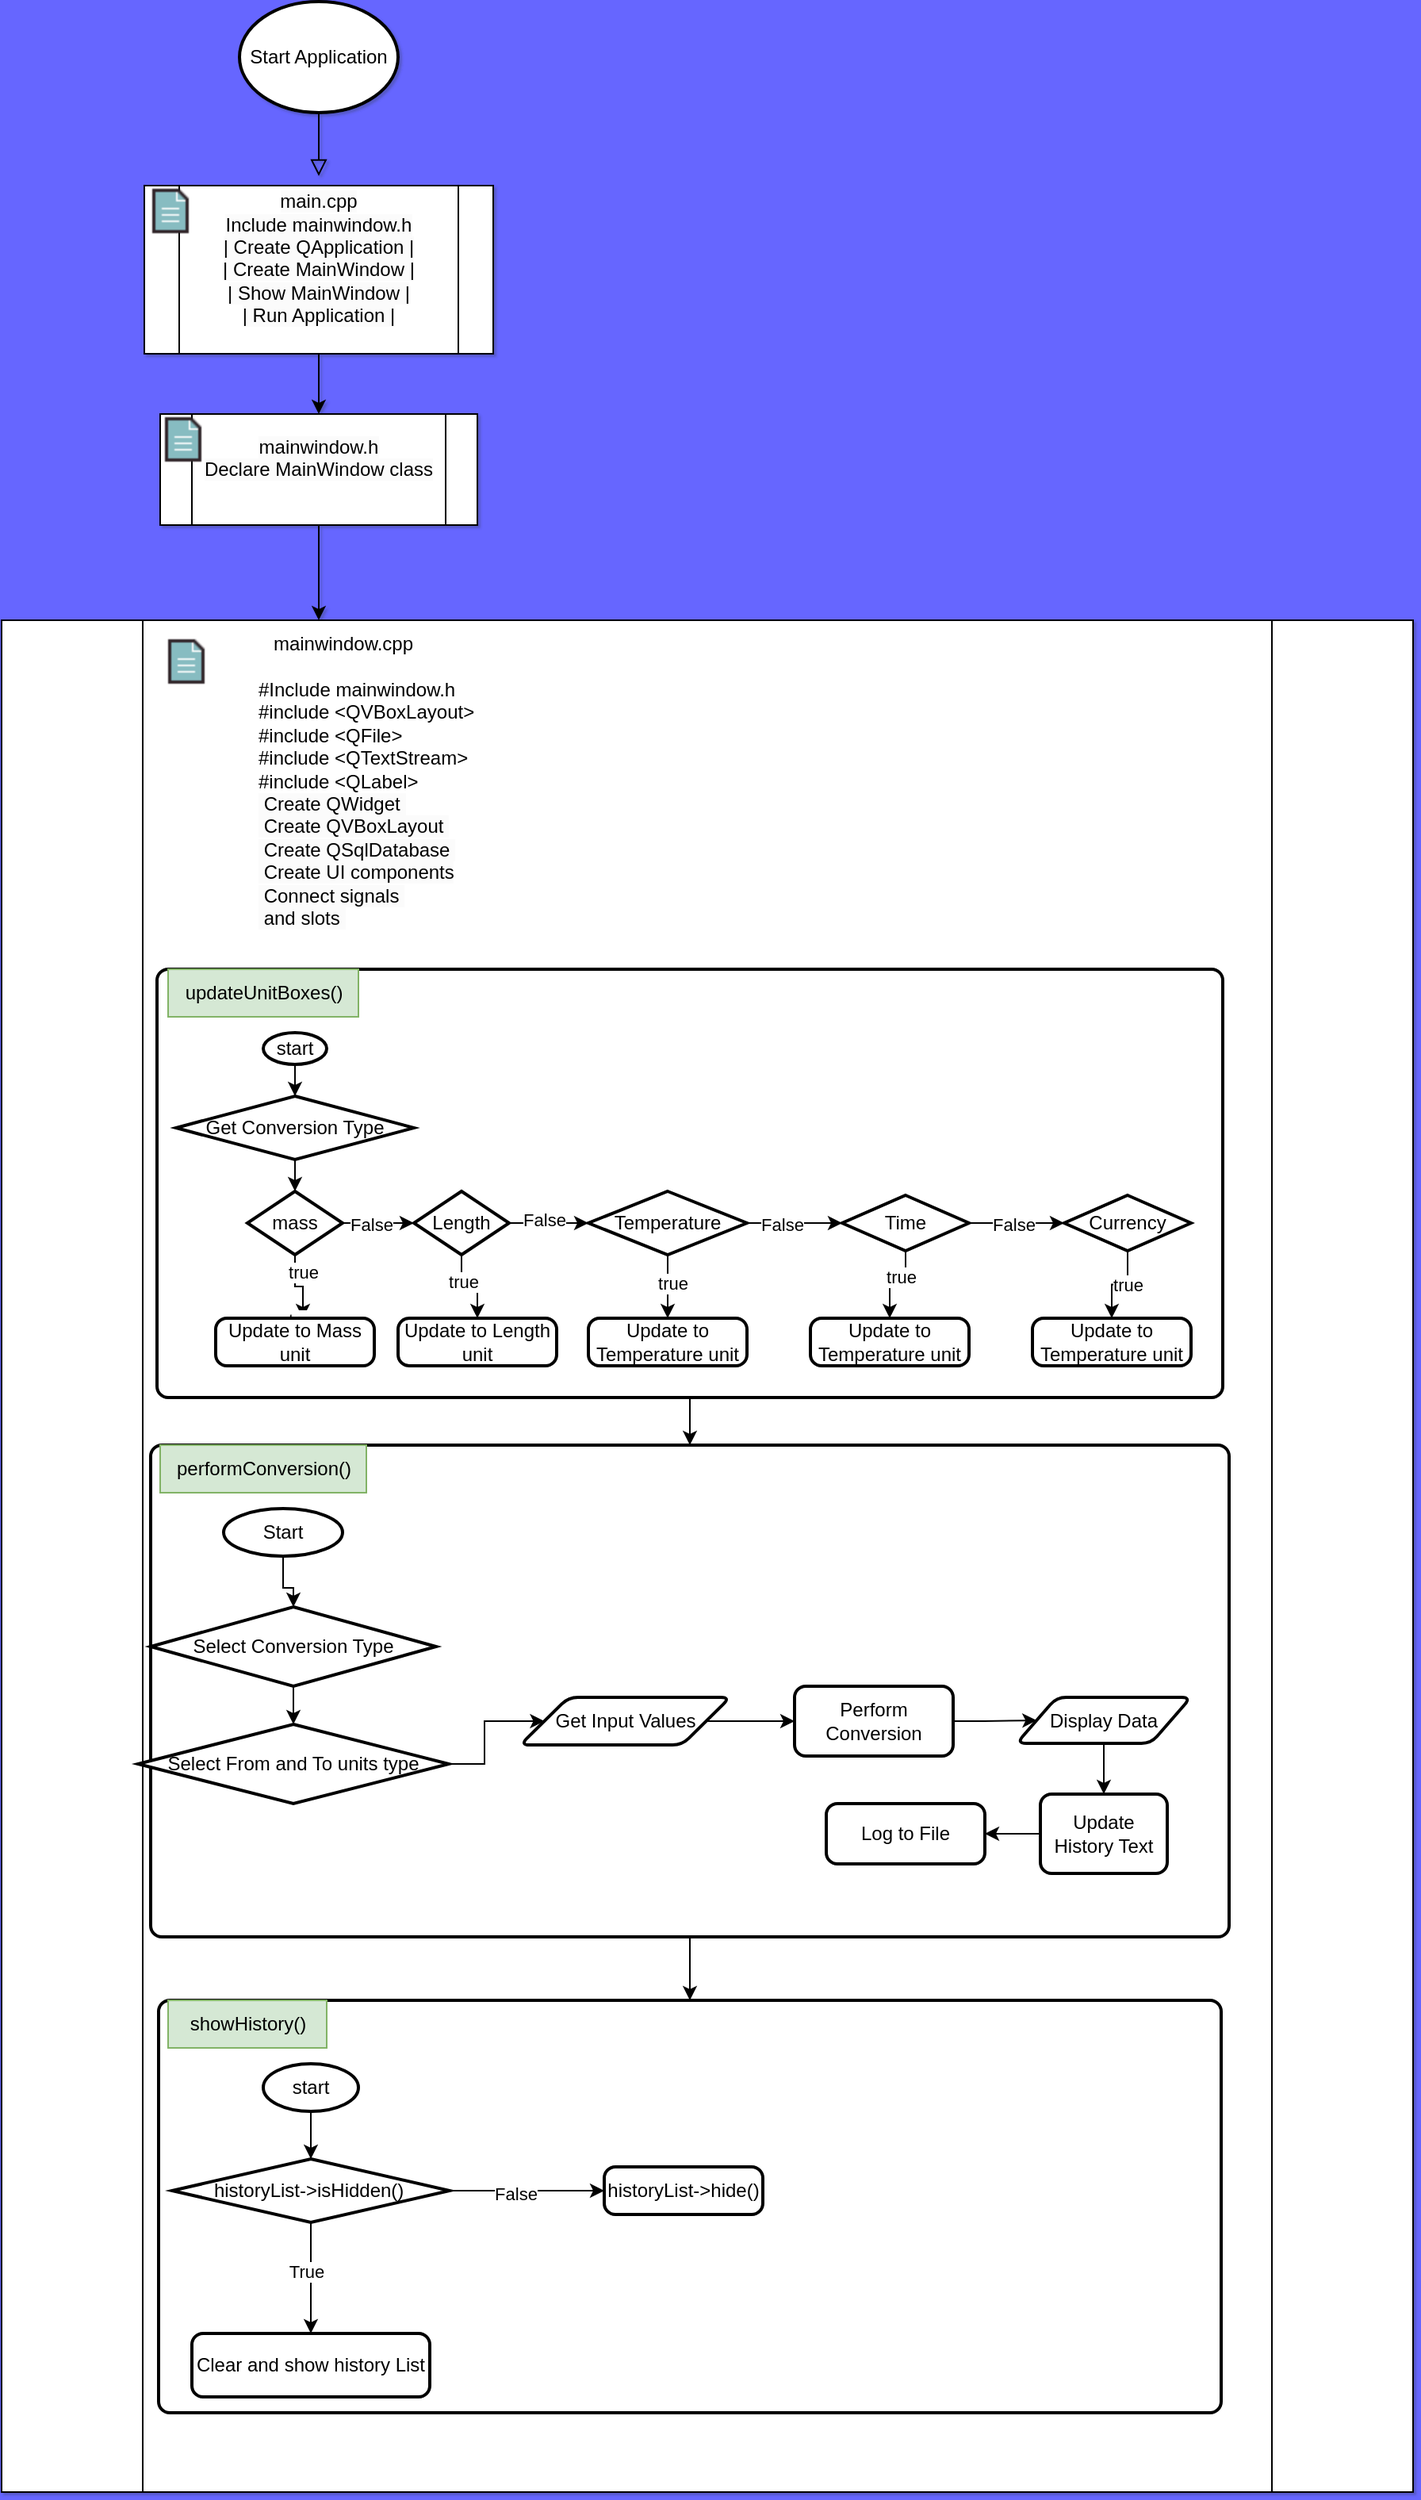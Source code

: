 <mxfile version="22.1.3" type="github">
  <diagram id="C5RBs43oDa-KdzZeNtuy" name="Page-1">
    <mxGraphModel dx="978" dy="545" grid="1" gridSize="10" guides="1" tooltips="1" connect="1" arrows="1" fold="1" page="1" pageScale="1" pageWidth="827" pageHeight="1169" background="#6666FF" math="0" shadow="1">
      <root>
        <mxCell id="WIyWlLk6GJQsqaUBKTNV-0" />
        <mxCell id="WIyWlLk6GJQsqaUBKTNV-1" parent="WIyWlLk6GJQsqaUBKTNV-0" />
        <mxCell id="WIyWlLk6GJQsqaUBKTNV-2" value="" style="rounded=0;html=1;jettySize=auto;orthogonalLoop=1;fontSize=11;endArrow=block;endFill=0;endSize=8;strokeWidth=1;shadow=0;labelBackgroundColor=none;edgeStyle=orthogonalEdgeStyle;" parent="WIyWlLk6GJQsqaUBKTNV-1" edge="1">
          <mxGeometry relative="1" as="geometry">
            <mxPoint x="220" y="120" as="sourcePoint" />
            <mxPoint x="220" y="170" as="targetPoint" />
          </mxGeometry>
        </mxCell>
        <mxCell id="dmKS9OR7HiVcDCAen5_6-2" value=" Start Application " style="strokeWidth=2;html=1;shape=mxgraph.flowchart.start_1;whiteSpace=wrap;" vertex="1" parent="WIyWlLk6GJQsqaUBKTNV-1">
          <mxGeometry x="170" y="60" width="100" height="70" as="geometry" />
        </mxCell>
        <mxCell id="dmKS9OR7HiVcDCAen5_6-10" style="edgeStyle=orthogonalEdgeStyle;rounded=0;orthogonalLoop=1;jettySize=auto;html=1;exitX=0.5;exitY=1;exitDx=0;exitDy=0;" edge="1" parent="WIyWlLk6GJQsqaUBKTNV-1">
          <mxGeometry relative="1" as="geometry">
            <mxPoint x="238" y="270" as="sourcePoint" />
            <mxPoint x="238" y="270" as="targetPoint" />
          </mxGeometry>
        </mxCell>
        <mxCell id="dmKS9OR7HiVcDCAen5_6-36" value="" style="edgeStyle=orthogonalEdgeStyle;rounded=0;orthogonalLoop=1;jettySize=auto;html=1;" edge="1" parent="WIyWlLk6GJQsqaUBKTNV-1" source="dmKS9OR7HiVcDCAen5_6-29" target="dmKS9OR7HiVcDCAen5_6-35">
          <mxGeometry relative="1" as="geometry" />
        </mxCell>
        <mxCell id="dmKS9OR7HiVcDCAen5_6-29" value="&#xa;&lt;span style=&quot;color: rgb(0, 0, 0); font-family: Helvetica; font-size: 12px; font-style: normal; font-variant-ligatures: normal; font-variant-caps: normal; font-weight: 400; letter-spacing: normal; orphans: 2; text-align: center; text-indent: 0px; text-transform: none; widows: 2; word-spacing: 0px; -webkit-text-stroke-width: 0px; background-color: rgb(251, 251, 251); text-decoration-thickness: initial; text-decoration-style: initial; text-decoration-color: initial; float: none; display: inline !important;&quot;&gt;main.cpp&lt;/span&gt;&lt;br style=&quot;border-color: var(--border-color); color: rgb(0, 0, 0); font-family: Helvetica; font-size: 12px; font-style: normal; font-variant-ligatures: normal; font-variant-caps: normal; font-weight: 400; letter-spacing: normal; orphans: 2; text-align: center; text-indent: 0px; text-transform: none; widows: 2; word-spacing: 0px; -webkit-text-stroke-width: 0px; background-color: rgb(251, 251, 251); text-decoration-thickness: initial; text-decoration-style: initial; text-decoration-color: initial;&quot;&gt;&lt;span style=&quot;color: rgb(0, 0, 0); font-family: Helvetica; font-size: 12px; font-style: normal; font-variant-ligatures: normal; font-variant-caps: normal; font-weight: 400; letter-spacing: normal; orphans: 2; text-align: center; text-indent: 0px; text-transform: none; widows: 2; word-spacing: 0px; -webkit-text-stroke-width: 0px; background-color: rgb(251, 251, 251); text-decoration-thickness: initial; text-decoration-style: initial; text-decoration-color: initial; float: none; display: inline !important;&quot;&gt;Include mainwindow.h&lt;/span&gt;&lt;br style=&quot;border-color: var(--border-color); color: rgb(0, 0, 0); font-family: Helvetica; font-size: 12px; font-style: normal; font-variant-ligatures: normal; font-variant-caps: normal; font-weight: 400; letter-spacing: normal; orphans: 2; text-align: center; text-indent: 0px; text-transform: none; widows: 2; word-spacing: 0px; -webkit-text-stroke-width: 0px; background-color: rgb(251, 251, 251); text-decoration-thickness: initial; text-decoration-style: initial; text-decoration-color: initial;&quot;&gt;&lt;span style=&quot;color: rgb(0, 0, 0); font-family: Helvetica; font-size: 12px; font-style: normal; font-variant-ligatures: normal; font-variant-caps: normal; font-weight: 400; letter-spacing: normal; orphans: 2; text-align: center; text-indent: 0px; text-transform: none; widows: 2; word-spacing: 0px; -webkit-text-stroke-width: 0px; background-color: rgb(251, 251, 251); text-decoration-thickness: initial; text-decoration-style: initial; text-decoration-color: initial; float: none; display: inline !important;&quot;&gt;| Create QApplication |&lt;/span&gt;&lt;br style=&quot;border-color: var(--border-color); color: rgb(0, 0, 0); font-family: Helvetica; font-size: 12px; font-style: normal; font-variant-ligatures: normal; font-variant-caps: normal; font-weight: 400; letter-spacing: normal; orphans: 2; text-align: center; text-indent: 0px; text-transform: none; widows: 2; word-spacing: 0px; -webkit-text-stroke-width: 0px; background-color: rgb(251, 251, 251); text-decoration-thickness: initial; text-decoration-style: initial; text-decoration-color: initial;&quot;&gt;&lt;span style=&quot;color: rgb(0, 0, 0); font-family: Helvetica; font-size: 12px; font-style: normal; font-variant-ligatures: normal; font-variant-caps: normal; font-weight: 400; letter-spacing: normal; orphans: 2; text-align: center; text-indent: 0px; text-transform: none; widows: 2; word-spacing: 0px; -webkit-text-stroke-width: 0px; background-color: rgb(251, 251, 251); text-decoration-thickness: initial; text-decoration-style: initial; text-decoration-color: initial; float: none; display: inline !important;&quot;&gt;| Create MainWindow |&lt;/span&gt;&lt;br style=&quot;border-color: var(--border-color); color: rgb(0, 0, 0); font-family: Helvetica; font-size: 12px; font-style: normal; font-variant-ligatures: normal; font-variant-caps: normal; font-weight: 400; letter-spacing: normal; orphans: 2; text-align: center; text-indent: 0px; text-transform: none; widows: 2; word-spacing: 0px; -webkit-text-stroke-width: 0px; background-color: rgb(251, 251, 251); text-decoration-thickness: initial; text-decoration-style: initial; text-decoration-color: initial;&quot;&gt;&lt;span style=&quot;color: rgb(0, 0, 0); font-family: Helvetica; font-size: 12px; font-style: normal; font-variant-ligatures: normal; font-variant-caps: normal; font-weight: 400; letter-spacing: normal; orphans: 2; text-align: center; text-indent: 0px; text-transform: none; widows: 2; word-spacing: 0px; -webkit-text-stroke-width: 0px; background-color: rgb(251, 251, 251); text-decoration-thickness: initial; text-decoration-style: initial; text-decoration-color: initial; float: none; display: inline !important;&quot;&gt;| Show MainWindow |&lt;/span&gt;&lt;br style=&quot;border-color: var(--border-color); color: rgb(0, 0, 0); font-family: Helvetica; font-size: 12px; font-style: normal; font-variant-ligatures: normal; font-variant-caps: normal; font-weight: 400; letter-spacing: normal; orphans: 2; text-align: center; text-indent: 0px; text-transform: none; widows: 2; word-spacing: 0px; -webkit-text-stroke-width: 0px; background-color: rgb(251, 251, 251); text-decoration-thickness: initial; text-decoration-style: initial; text-decoration-color: initial;&quot;&gt;&lt;span style=&quot;color: rgb(0, 0, 0); font-family: Helvetica; font-size: 12px; font-style: normal; font-variant-ligatures: normal; font-variant-caps: normal; font-weight: 400; letter-spacing: normal; orphans: 2; text-align: center; text-indent: 0px; text-transform: none; widows: 2; word-spacing: 0px; -webkit-text-stroke-width: 0px; background-color: rgb(251, 251, 251); text-decoration-thickness: initial; text-decoration-style: initial; text-decoration-color: initial; float: none; display: inline !important;&quot;&gt;| Run Application |&lt;/span&gt;&#xa;&#xa;" style="shape=process;whiteSpace=wrap;html=1;backgroundOutline=1;" vertex="1" parent="WIyWlLk6GJQsqaUBKTNV-1">
          <mxGeometry x="110" y="176" width="220" height="106" as="geometry" />
        </mxCell>
        <mxCell id="dmKS9OR7HiVcDCAen5_6-32" value="" style="shape=image;verticalLabelPosition=bottom;labelBackgroundColor=default;verticalAlign=top;aspect=fixed;imageAspect=0;image=data:image/png,iVBORw0KGgoAAAANSUhEUgAAACAAAAAgCAYAAABzenr0AAAACXBIWXMAAAsTAAALEwEAmpwYAAAAjklEQVR4nGNgGAVYgIGq5n9KsL6q5h99Fc0YhoFygAGljjCAGtK+5yDJGATiSqsoc4QBhQ4A0RQ5woAKDkB3hKGyZizdHdBOriMMqOgAEI4tKoM7gi4OwAZgZtLcAe048KgDDIZFFJACRtNA+7DMBaSA4RkC7SPeAaSA0ShoH02Ee4ZDNjSgAR4aDhhRAAB4ZnMrY984hAAAAABJRU5ErkJggg==;" vertex="1" parent="WIyWlLk6GJQsqaUBKTNV-1">
          <mxGeometry x="110" y="176" width="32" height="32" as="geometry" />
        </mxCell>
        <mxCell id="dmKS9OR7HiVcDCAen5_6-44" value="" style="edgeStyle=orthogonalEdgeStyle;rounded=0;orthogonalLoop=1;jettySize=auto;html=1;" edge="1" parent="WIyWlLk6GJQsqaUBKTNV-1" source="dmKS9OR7HiVcDCAen5_6-35" target="dmKS9OR7HiVcDCAen5_6-41">
          <mxGeometry relative="1" as="geometry">
            <Array as="points">
              <mxPoint x="220" y="430" />
              <mxPoint x="220" y="430" />
            </Array>
          </mxGeometry>
        </mxCell>
        <mxCell id="dmKS9OR7HiVcDCAen5_6-35" value="&#xa;&lt;span style=&quot;color: rgb(0, 0, 0); font-family: Helvetica; font-size: 12px; font-style: normal; font-variant-ligatures: normal; font-variant-caps: normal; font-weight: 400; letter-spacing: normal; orphans: 2; text-align: center; text-indent: 0px; text-transform: none; widows: 2; word-spacing: 0px; -webkit-text-stroke-width: 0px; background-color: rgb(251, 251, 251); text-decoration-thickness: initial; text-decoration-style: initial; text-decoration-color: initial; float: none; display: inline !important;&quot;&gt;mainwindow.h&lt;/span&gt;&lt;br style=&quot;border-color: var(--border-color); color: rgb(0, 0, 0); font-family: Helvetica; font-size: 12px; font-style: normal; font-variant-ligatures: normal; font-variant-caps: normal; font-weight: 400; letter-spacing: normal; orphans: 2; text-align: center; text-indent: 0px; text-transform: none; widows: 2; word-spacing: 0px; -webkit-text-stroke-width: 0px; background-color: rgb(251, 251, 251); text-decoration-thickness: initial; text-decoration-style: initial; text-decoration-color: initial;&quot;&gt;&lt;span style=&quot;color: rgb(0, 0, 0); font-family: Helvetica; font-size: 12px; font-style: normal; font-variant-ligatures: normal; font-variant-caps: normal; font-weight: 400; letter-spacing: normal; orphans: 2; text-align: center; text-indent: 0px; text-transform: none; widows: 2; word-spacing: 0px; -webkit-text-stroke-width: 0px; background-color: rgb(251, 251, 251); text-decoration-thickness: initial; text-decoration-style: initial; text-decoration-color: initial; float: none; display: inline !important;&quot;&gt;Declare MainWindow class&lt;/span&gt;&#xa;&#xa;" style="shape=process;whiteSpace=wrap;html=1;backgroundOutline=1;" vertex="1" parent="WIyWlLk6GJQsqaUBKTNV-1">
          <mxGeometry x="120" y="320" width="200" height="70" as="geometry" />
        </mxCell>
        <mxCell id="dmKS9OR7HiVcDCAen5_6-37" value="" style="shape=image;verticalLabelPosition=bottom;labelBackgroundColor=default;verticalAlign=top;aspect=fixed;imageAspect=0;image=data:image/png,iVBORw0KGgoAAAANSUhEUgAAACAAAAAgCAYAAABzenr0AAAACXBIWXMAAAsTAAALEwEAmpwYAAAAjklEQVR4nGNgGAVYgIGq5n9KsL6q5h99Fc0YhoFygAGljjCAGtK+5yDJGATiSqsoc4QBhQ4A0RQ5woAKDkB3hKGyZizdHdBOriMMqOgAEI4tKoM7gi4OwAZgZtLcAe048KgDDIZFFJACRtNA+7DMBaSA4RkC7SPeAaSA0ShoH02Ee4ZDNjSgAR4aDhhRAAB4ZnMrY984hAAAAABJRU5ErkJggg==;" vertex="1" parent="WIyWlLk6GJQsqaUBKTNV-1">
          <mxGeometry x="118" y="320" width="32" height="32" as="geometry" />
        </mxCell>
        <mxCell id="dmKS9OR7HiVcDCAen5_6-38" value="" style="shape=process;whiteSpace=wrap;html=1;backgroundOutline=1;" vertex="1" parent="WIyWlLk6GJQsqaUBKTNV-1">
          <mxGeometry x="20" y="450" width="890" height="1180" as="geometry" />
        </mxCell>
        <mxCell id="dmKS9OR7HiVcDCAen5_6-40" value="#Include mainwindow.h&lt;br&gt;&lt;div style=&quot;&quot;&gt;#include &amp;lt;QVBoxLayout&amp;gt;&lt;/div&gt;&lt;div style=&quot;&quot;&gt;#include &amp;lt;QFile&amp;gt;&lt;/div&gt;&lt;div style=&quot;&quot;&gt;#include &amp;lt;QTextStream&amp;gt;&lt;/div&gt;#include &amp;lt;QLabel&amp;gt;&lt;br style=&quot;border-color: var(--border-color); color: rgb(0, 0, 0); font-family: Helvetica; font-size: 12px; font-style: normal; font-variant-ligatures: normal; font-variant-caps: normal; font-weight: 400; letter-spacing: normal; orphans: 2; text-align: center; text-indent: 0px; text-transform: none; widows: 2; word-spacing: 0px; -webkit-text-stroke-width: 0px; background-color: rgb(251, 251, 251); text-decoration-thickness: initial; text-decoration-style: initial; text-decoration-color: initial;&quot;&gt;&lt;span style=&quot;color: rgb(0, 0, 0); font-family: Helvetica; font-size: 12px; font-style: normal; font-variant-ligatures: normal; font-variant-caps: normal; font-weight: 400; letter-spacing: normal; orphans: 2; text-align: center; text-indent: 0px; text-transform: none; widows: 2; word-spacing: 0px; -webkit-text-stroke-width: 0px; background-color: rgb(251, 251, 251); text-decoration-thickness: initial; text-decoration-style: initial; text-decoration-color: initial; float: none; display: inline !important;&quot;&gt;&amp;nbsp;Create QWidget&amp;nbsp;&lt;/span&gt;&lt;br style=&quot;border-color: var(--border-color); color: rgb(0, 0, 0); font-family: Helvetica; font-size: 12px; font-style: normal; font-variant-ligatures: normal; font-variant-caps: normal; font-weight: 400; letter-spacing: normal; orphans: 2; text-align: center; text-indent: 0px; text-transform: none; widows: 2; word-spacing: 0px; -webkit-text-stroke-width: 0px; background-color: rgb(251, 251, 251); text-decoration-thickness: initial; text-decoration-style: initial; text-decoration-color: initial;&quot;&gt;&lt;span style=&quot;color: rgb(0, 0, 0); font-family: Helvetica; font-size: 12px; font-style: normal; font-variant-ligatures: normal; font-variant-caps: normal; font-weight: 400; letter-spacing: normal; orphans: 2; text-align: center; text-indent: 0px; text-transform: none; widows: 2; word-spacing: 0px; -webkit-text-stroke-width: 0px; background-color: rgb(251, 251, 251); text-decoration-thickness: initial; text-decoration-style: initial; text-decoration-color: initial; float: none; display: inline !important;&quot;&gt;&amp;nbsp;Create QVBoxLayout&amp;nbsp;&lt;/span&gt;&lt;br style=&quot;border-color: var(--border-color); color: rgb(0, 0, 0); font-family: Helvetica; font-size: 12px; font-style: normal; font-variant-ligatures: normal; font-variant-caps: normal; font-weight: 400; letter-spacing: normal; orphans: 2; text-align: center; text-indent: 0px; text-transform: none; widows: 2; word-spacing: 0px; -webkit-text-stroke-width: 0px; background-color: rgb(251, 251, 251); text-decoration-thickness: initial; text-decoration-style: initial; text-decoration-color: initial;&quot;&gt;&lt;span style=&quot;color: rgb(0, 0, 0); font-family: Helvetica; font-size: 12px; font-style: normal; font-variant-ligatures: normal; font-variant-caps: normal; font-weight: 400; letter-spacing: normal; orphans: 2; text-align: center; text-indent: 0px; text-transform: none; widows: 2; word-spacing: 0px; -webkit-text-stroke-width: 0px; background-color: rgb(251, 251, 251); text-decoration-thickness: initial; text-decoration-style: initial; text-decoration-color: initial; float: none; display: inline !important;&quot;&gt;&amp;nbsp;Create QSqlDatabase&amp;nbsp;&lt;/span&gt;&lt;br style=&quot;border-color: var(--border-color); color: rgb(0, 0, 0); font-family: Helvetica; font-size: 12px; font-style: normal; font-variant-ligatures: normal; font-variant-caps: normal; font-weight: 400; letter-spacing: normal; orphans: 2; text-align: center; text-indent: 0px; text-transform: none; widows: 2; word-spacing: 0px; -webkit-text-stroke-width: 0px; background-color: rgb(251, 251, 251); text-decoration-thickness: initial; text-decoration-style: initial; text-decoration-color: initial;&quot;&gt;&lt;span style=&quot;color: rgb(0, 0, 0); font-family: Helvetica; font-size: 12px; font-style: normal; font-variant-ligatures: normal; font-variant-caps: normal; font-weight: 400; letter-spacing: normal; orphans: 2; text-align: center; text-indent: 0px; text-transform: none; widows: 2; word-spacing: 0px; -webkit-text-stroke-width: 0px; background-color: rgb(251, 251, 251); text-decoration-thickness: initial; text-decoration-style: initial; text-decoration-color: initial; float: none; display: inline !important;&quot;&gt;&amp;nbsp;Create UI components&lt;/span&gt;&lt;br style=&quot;border-color: var(--border-color); color: rgb(0, 0, 0); font-family: Helvetica; font-size: 12px; font-style: normal; font-variant-ligatures: normal; font-variant-caps: normal; font-weight: 400; letter-spacing: normal; orphans: 2; text-align: center; text-indent: 0px; text-transform: none; widows: 2; word-spacing: 0px; -webkit-text-stroke-width: 0px; background-color: rgb(251, 251, 251); text-decoration-thickness: initial; text-decoration-style: initial; text-decoration-color: initial;&quot;&gt;&lt;span style=&quot;color: rgb(0, 0, 0); font-family: Helvetica; font-size: 12px; font-style: normal; font-variant-ligatures: normal; font-variant-caps: normal; font-weight: 400; letter-spacing: normal; orphans: 2; text-align: center; text-indent: 0px; text-transform: none; widows: 2; word-spacing: 0px; -webkit-text-stroke-width: 0px; background-color: rgb(251, 251, 251); text-decoration-thickness: initial; text-decoration-style: initial; text-decoration-color: initial; float: none; display: inline !important;&quot;&gt;&amp;nbsp;Connect signals&amp;nbsp;&lt;/span&gt;&lt;br style=&quot;border-color: var(--border-color); color: rgb(0, 0, 0); font-family: Helvetica; font-size: 12px; font-style: normal; font-variant-ligatures: normal; font-variant-caps: normal; font-weight: 400; letter-spacing: normal; orphans: 2; text-align: center; text-indent: 0px; text-transform: none; widows: 2; word-spacing: 0px; -webkit-text-stroke-width: 0px; background-color: rgb(251, 251, 251); text-decoration-thickness: initial; text-decoration-style: initial; text-decoration-color: initial;&quot;&gt;&lt;span style=&quot;color: rgb(0, 0, 0); font-family: Helvetica; font-size: 12px; font-style: normal; font-variant-ligatures: normal; font-variant-caps: normal; font-weight: 400; letter-spacing: normal; orphans: 2; text-align: center; text-indent: 0px; text-transform: none; widows: 2; word-spacing: 0px; -webkit-text-stroke-width: 0px; background-color: rgb(251, 251, 251); text-decoration-thickness: initial; text-decoration-style: initial; text-decoration-color: initial; float: none; display: inline !important;&quot;&gt;&amp;nbsp;and slots&amp;nbsp;&lt;/span&gt;" style="text;whiteSpace=wrap;html=1;" vertex="1" parent="WIyWlLk6GJQsqaUBKTNV-1">
          <mxGeometry x="180" y="480" width="160" height="170" as="geometry" />
        </mxCell>
        <mxCell id="dmKS9OR7HiVcDCAen5_6-41" value="mainwindow.cpp" style="text;html=1;align=center;verticalAlign=middle;resizable=0;points=[];autosize=1;" vertex="1" parent="WIyWlLk6GJQsqaUBKTNV-1">
          <mxGeometry x="180" y="450" width="110" height="30" as="geometry" />
        </mxCell>
        <mxCell id="dmKS9OR7HiVcDCAen5_6-42" value="" style="shape=image;verticalLabelPosition=bottom;labelBackgroundColor=default;verticalAlign=top;aspect=fixed;imageAspect=0;image=data:image/png,iVBORw0KGgoAAAANSUhEUgAAACAAAAAgCAYAAABzenr0AAAACXBIWXMAAAsTAAALEwEAmpwYAAAAjklEQVR4nGNgGAVYgIGq5n9KsL6q5h99Fc0YhoFygAGljjCAGtK+5yDJGATiSqsoc4QBhQ4A0RQ5woAKDkB3hKGyZizdHdBOriMMqOgAEI4tKoM7gi4OwAZgZtLcAe048KgDDIZFFJACRtNA+7DMBaSA4RkC7SPeAaSA0ShoH02Ee4ZDNjSgAR4aDhhRAAB4ZnMrY984hAAAAABJRU5ErkJggg==;" vertex="1" parent="WIyWlLk6GJQsqaUBKTNV-1">
          <mxGeometry x="120" y="460" width="32" height="32" as="geometry" />
        </mxCell>
        <mxCell id="dmKS9OR7HiVcDCAen5_6-99" value="" style="edgeStyle=orthogonalEdgeStyle;rounded=0;orthogonalLoop=1;jettySize=auto;html=1;" edge="1" parent="WIyWlLk6GJQsqaUBKTNV-1" source="dmKS9OR7HiVcDCAen5_6-49" target="dmKS9OR7HiVcDCAen5_6-98">
          <mxGeometry relative="1" as="geometry" />
        </mxCell>
        <mxCell id="dmKS9OR7HiVcDCAen5_6-49" value="" style="rounded=1;whiteSpace=wrap;html=1;absoluteArcSize=1;arcSize=14;strokeWidth=2;" vertex="1" parent="WIyWlLk6GJQsqaUBKTNV-1">
          <mxGeometry x="118" y="670" width="672" height="270" as="geometry" />
        </mxCell>
        <mxCell id="dmKS9OR7HiVcDCAen5_6-50" value="updateUnitBoxes()" style="text;html=1;align=center;verticalAlign=middle;resizable=0;points=[];autosize=1;strokeColor=#82b366;fillColor=#d5e8d4;" vertex="1" parent="WIyWlLk6GJQsqaUBKTNV-1">
          <mxGeometry x="125" y="670" width="120" height="30" as="geometry" />
        </mxCell>
        <mxCell id="dmKS9OR7HiVcDCAen5_6-72" value="" style="edgeStyle=orthogonalEdgeStyle;rounded=0;orthogonalLoop=1;jettySize=auto;html=1;" edge="1" parent="WIyWlLk6GJQsqaUBKTNV-1" source="dmKS9OR7HiVcDCAen5_6-51" target="dmKS9OR7HiVcDCAen5_6-65">
          <mxGeometry relative="1" as="geometry" />
        </mxCell>
        <mxCell id="dmKS9OR7HiVcDCAen5_6-51" value="start" style="strokeWidth=2;html=1;shape=mxgraph.flowchart.start_1;whiteSpace=wrap;" vertex="1" parent="WIyWlLk6GJQsqaUBKTNV-1">
          <mxGeometry x="185" y="710" width="40" height="20" as="geometry" />
        </mxCell>
        <mxCell id="dmKS9OR7HiVcDCAen5_6-61" value="" style="edgeStyle=orthogonalEdgeStyle;rounded=0;orthogonalLoop=1;jettySize=auto;html=1;" edge="1" parent="WIyWlLk6GJQsqaUBKTNV-1" source="dmKS9OR7HiVcDCAen5_6-56" target="dmKS9OR7HiVcDCAen5_6-58">
          <mxGeometry relative="1" as="geometry">
            <mxPoint x="205" y="800" as="sourcePoint" />
            <Array as="points">
              <mxPoint x="205" y="870" />
              <mxPoint x="210" y="870" />
            </Array>
          </mxGeometry>
        </mxCell>
        <mxCell id="dmKS9OR7HiVcDCAen5_6-62" value="true" style="edgeLabel;html=1;align=center;verticalAlign=middle;resizable=0;points=[];" vertex="1" connectable="0" parent="dmKS9OR7HiVcDCAen5_6-61">
          <mxGeometry x="0.906" relative="1" as="geometry">
            <mxPoint y="3" as="offset" />
          </mxGeometry>
        </mxCell>
        <mxCell id="dmKS9OR7HiVcDCAen5_6-74" value="true" style="edgeLabel;html=1;align=center;verticalAlign=middle;resizable=0;points=[];" vertex="1" connectable="0" parent="dmKS9OR7HiVcDCAen5_6-61">
          <mxGeometry x="0.4" y="1" relative="1" as="geometry">
            <mxPoint x="-1" y="-16" as="offset" />
          </mxGeometry>
        </mxCell>
        <mxCell id="dmKS9OR7HiVcDCAen5_6-58" value="Update to Mass unit" style="rounded=1;whiteSpace=wrap;html=1;absoluteArcSize=1;arcSize=14;strokeWidth=2;" vertex="1" parent="WIyWlLk6GJQsqaUBKTNV-1">
          <mxGeometry x="155" y="890" width="100" height="30" as="geometry" />
        </mxCell>
        <mxCell id="dmKS9OR7HiVcDCAen5_6-78" value="" style="edgeStyle=orthogonalEdgeStyle;rounded=0;orthogonalLoop=1;jettySize=auto;html=1;" edge="1" parent="WIyWlLk6GJQsqaUBKTNV-1" source="dmKS9OR7HiVcDCAen5_6-64" target="dmKS9OR7HiVcDCAen5_6-77">
          <mxGeometry relative="1" as="geometry" />
        </mxCell>
        <mxCell id="dmKS9OR7HiVcDCAen5_6-79" value="true" style="edgeLabel;html=1;align=center;verticalAlign=middle;resizable=0;points=[];" vertex="1" connectable="0" parent="dmKS9OR7HiVcDCAen5_6-78">
          <mxGeometry x="-0.32" y="1" relative="1" as="geometry">
            <mxPoint as="offset" />
          </mxGeometry>
        </mxCell>
        <mxCell id="dmKS9OR7HiVcDCAen5_6-81" value="" style="edgeStyle=orthogonalEdgeStyle;rounded=0;orthogonalLoop=1;jettySize=auto;html=1;" edge="1" parent="WIyWlLk6GJQsqaUBKTNV-1" source="dmKS9OR7HiVcDCAen5_6-64" target="dmKS9OR7HiVcDCAen5_6-80">
          <mxGeometry relative="1" as="geometry" />
        </mxCell>
        <mxCell id="dmKS9OR7HiVcDCAen5_6-82" value="False" style="edgeLabel;html=1;align=center;verticalAlign=middle;resizable=0;points=[];" vertex="1" connectable="0" parent="dmKS9OR7HiVcDCAen5_6-81">
          <mxGeometry x="-0.12" y="2" relative="1" as="geometry">
            <mxPoint as="offset" />
          </mxGeometry>
        </mxCell>
        <mxCell id="dmKS9OR7HiVcDCAen5_6-64" value="Length" style="strokeWidth=2;html=1;shape=mxgraph.flowchart.decision;whiteSpace=wrap;" vertex="1" parent="WIyWlLk6GJQsqaUBKTNV-1">
          <mxGeometry x="280" y="810" width="60" height="40" as="geometry" />
        </mxCell>
        <mxCell id="dmKS9OR7HiVcDCAen5_6-73" value="" style="edgeStyle=orthogonalEdgeStyle;rounded=0;orthogonalLoop=1;jettySize=auto;html=1;" edge="1" parent="WIyWlLk6GJQsqaUBKTNV-1" source="dmKS9OR7HiVcDCAen5_6-65" target="dmKS9OR7HiVcDCAen5_6-56">
          <mxGeometry relative="1" as="geometry" />
        </mxCell>
        <mxCell id="dmKS9OR7HiVcDCAen5_6-65" value="Get Conversion Type" style="strokeWidth=2;html=1;shape=mxgraph.flowchart.decision;whiteSpace=wrap;" vertex="1" parent="WIyWlLk6GJQsqaUBKTNV-1">
          <mxGeometry x="130" y="750" width="150" height="40" as="geometry" />
        </mxCell>
        <mxCell id="dmKS9OR7HiVcDCAen5_6-75" value="" style="edgeStyle=orthogonalEdgeStyle;rounded=0;orthogonalLoop=1;jettySize=auto;html=1;" edge="1" parent="WIyWlLk6GJQsqaUBKTNV-1" source="dmKS9OR7HiVcDCAen5_6-56" target="dmKS9OR7HiVcDCAen5_6-64">
          <mxGeometry relative="1" as="geometry" />
        </mxCell>
        <mxCell id="dmKS9OR7HiVcDCAen5_6-76" value="False" style="edgeLabel;html=1;align=center;verticalAlign=middle;resizable=0;points=[];" vertex="1" connectable="0" parent="dmKS9OR7HiVcDCAen5_6-75">
          <mxGeometry x="-0.2" y="-1" relative="1" as="geometry">
            <mxPoint as="offset" />
          </mxGeometry>
        </mxCell>
        <mxCell id="dmKS9OR7HiVcDCAen5_6-56" value="&lt;div style=&quot;text-align: left;&quot;&gt;mass&lt;/div&gt;" style="strokeWidth=2;html=1;shape=mxgraph.flowchart.decision;whiteSpace=wrap;" vertex="1" parent="WIyWlLk6GJQsqaUBKTNV-1">
          <mxGeometry x="175" y="810" width="60" height="40" as="geometry" />
        </mxCell>
        <mxCell id="dmKS9OR7HiVcDCAen5_6-77" value="Update to Length unit" style="rounded=1;whiteSpace=wrap;html=1;absoluteArcSize=1;arcSize=14;strokeWidth=2;" vertex="1" parent="WIyWlLk6GJQsqaUBKTNV-1">
          <mxGeometry x="270" y="890" width="100" height="30" as="geometry" />
        </mxCell>
        <mxCell id="dmKS9OR7HiVcDCAen5_6-84" value="" style="edgeStyle=orthogonalEdgeStyle;rounded=0;orthogonalLoop=1;jettySize=auto;html=1;" edge="1" parent="WIyWlLk6GJQsqaUBKTNV-1" source="dmKS9OR7HiVcDCAen5_6-80" target="dmKS9OR7HiVcDCAen5_6-83">
          <mxGeometry relative="1" as="geometry" />
        </mxCell>
        <mxCell id="dmKS9OR7HiVcDCAen5_6-85" value="true" style="edgeLabel;html=1;align=center;verticalAlign=middle;resizable=0;points=[];" vertex="1" connectable="0" parent="dmKS9OR7HiVcDCAen5_6-84">
          <mxGeometry x="-0.1" y="3" relative="1" as="geometry">
            <mxPoint as="offset" />
          </mxGeometry>
        </mxCell>
        <mxCell id="dmKS9OR7HiVcDCAen5_6-87" value="" style="edgeStyle=orthogonalEdgeStyle;rounded=0;orthogonalLoop=1;jettySize=auto;html=1;" edge="1" parent="WIyWlLk6GJQsqaUBKTNV-1" source="dmKS9OR7HiVcDCAen5_6-80" target="dmKS9OR7HiVcDCAen5_6-86">
          <mxGeometry relative="1" as="geometry" />
        </mxCell>
        <mxCell id="dmKS9OR7HiVcDCAen5_6-88" value="False" style="edgeLabel;html=1;align=center;verticalAlign=middle;resizable=0;points=[];" vertex="1" connectable="0" parent="dmKS9OR7HiVcDCAen5_6-87">
          <mxGeometry x="-0.267" y="-1" relative="1" as="geometry">
            <mxPoint as="offset" />
          </mxGeometry>
        </mxCell>
        <mxCell id="dmKS9OR7HiVcDCAen5_6-80" value="Temperature" style="strokeWidth=2;html=1;shape=mxgraph.flowchart.decision;whiteSpace=wrap;" vertex="1" parent="WIyWlLk6GJQsqaUBKTNV-1">
          <mxGeometry x="390" y="810" width="100" height="40" as="geometry" />
        </mxCell>
        <mxCell id="dmKS9OR7HiVcDCAen5_6-83" value="Update to Temperature unit" style="rounded=1;whiteSpace=wrap;html=1;absoluteArcSize=1;arcSize=14;strokeWidth=2;" vertex="1" parent="WIyWlLk6GJQsqaUBKTNV-1">
          <mxGeometry x="390" y="890" width="100" height="30" as="geometry" />
        </mxCell>
        <mxCell id="dmKS9OR7HiVcDCAen5_6-90" value="" style="edgeStyle=orthogonalEdgeStyle;rounded=0;orthogonalLoop=1;jettySize=auto;html=1;" edge="1" parent="WIyWlLk6GJQsqaUBKTNV-1" source="dmKS9OR7HiVcDCAen5_6-86" target="dmKS9OR7HiVcDCAen5_6-89">
          <mxGeometry relative="1" as="geometry" />
        </mxCell>
        <mxCell id="dmKS9OR7HiVcDCAen5_6-91" value="true" style="edgeLabel;html=1;align=center;verticalAlign=middle;resizable=0;points=[];" vertex="1" connectable="0" parent="dmKS9OR7HiVcDCAen5_6-90">
          <mxGeometry x="-0.371" y="-3" relative="1" as="geometry">
            <mxPoint as="offset" />
          </mxGeometry>
        </mxCell>
        <mxCell id="dmKS9OR7HiVcDCAen5_6-93" value="" style="edgeStyle=orthogonalEdgeStyle;rounded=0;orthogonalLoop=1;jettySize=auto;html=1;" edge="1" parent="WIyWlLk6GJQsqaUBKTNV-1" source="dmKS9OR7HiVcDCAen5_6-86" target="dmKS9OR7HiVcDCAen5_6-92">
          <mxGeometry relative="1" as="geometry" />
        </mxCell>
        <mxCell id="dmKS9OR7HiVcDCAen5_6-94" value="False" style="edgeLabel;html=1;align=center;verticalAlign=middle;resizable=0;points=[];" vertex="1" connectable="0" parent="dmKS9OR7HiVcDCAen5_6-93">
          <mxGeometry x="-0.067" y="-1" relative="1" as="geometry">
            <mxPoint as="offset" />
          </mxGeometry>
        </mxCell>
        <mxCell id="dmKS9OR7HiVcDCAen5_6-86" value="Time" style="strokeWidth=2;html=1;shape=mxgraph.flowchart.decision;whiteSpace=wrap;" vertex="1" parent="WIyWlLk6GJQsqaUBKTNV-1">
          <mxGeometry x="550" y="812.5" width="80" height="35" as="geometry" />
        </mxCell>
        <mxCell id="dmKS9OR7HiVcDCAen5_6-89" value="Update to Temperature unit" style="rounded=1;whiteSpace=wrap;html=1;absoluteArcSize=1;arcSize=14;strokeWidth=2;" vertex="1" parent="WIyWlLk6GJQsqaUBKTNV-1">
          <mxGeometry x="530" y="890" width="100" height="30" as="geometry" />
        </mxCell>
        <mxCell id="dmKS9OR7HiVcDCAen5_6-96" value="" style="edgeStyle=orthogonalEdgeStyle;rounded=0;orthogonalLoop=1;jettySize=auto;html=1;" edge="1" parent="WIyWlLk6GJQsqaUBKTNV-1" source="dmKS9OR7HiVcDCAen5_6-92" target="dmKS9OR7HiVcDCAen5_6-95">
          <mxGeometry relative="1" as="geometry" />
        </mxCell>
        <mxCell id="dmKS9OR7HiVcDCAen5_6-97" value="true" style="edgeLabel;html=1;align=center;verticalAlign=middle;resizable=0;points=[];" vertex="1" connectable="0" parent="dmKS9OR7HiVcDCAen5_6-96">
          <mxGeometry x="-0.189" relative="1" as="geometry">
            <mxPoint as="offset" />
          </mxGeometry>
        </mxCell>
        <mxCell id="dmKS9OR7HiVcDCAen5_6-92" value="Currency" style="strokeWidth=2;html=1;shape=mxgraph.flowchart.decision;whiteSpace=wrap;" vertex="1" parent="WIyWlLk6GJQsqaUBKTNV-1">
          <mxGeometry x="690" y="812.5" width="80" height="35" as="geometry" />
        </mxCell>
        <mxCell id="dmKS9OR7HiVcDCAen5_6-95" value="Update to Temperature unit" style="rounded=1;whiteSpace=wrap;html=1;absoluteArcSize=1;arcSize=14;strokeWidth=2;" vertex="1" parent="WIyWlLk6GJQsqaUBKTNV-1">
          <mxGeometry x="670" y="890" width="100" height="30" as="geometry" />
        </mxCell>
        <mxCell id="dmKS9OR7HiVcDCAen5_6-122" value="" style="edgeStyle=orthogonalEdgeStyle;rounded=0;orthogonalLoop=1;jettySize=auto;html=1;" edge="1" parent="WIyWlLk6GJQsqaUBKTNV-1" source="dmKS9OR7HiVcDCAen5_6-98" target="dmKS9OR7HiVcDCAen5_6-121">
          <mxGeometry relative="1" as="geometry" />
        </mxCell>
        <mxCell id="dmKS9OR7HiVcDCAen5_6-98" value="" style="rounded=1;whiteSpace=wrap;html=1;absoluteArcSize=1;arcSize=14;strokeWidth=2;" vertex="1" parent="WIyWlLk6GJQsqaUBKTNV-1">
          <mxGeometry x="114" y="970" width="680" height="310" as="geometry" />
        </mxCell>
        <mxCell id="dmKS9OR7HiVcDCAen5_6-113" value="" style="edgeStyle=orthogonalEdgeStyle;rounded=0;orthogonalLoop=1;jettySize=auto;html=1;" edge="1" parent="WIyWlLk6GJQsqaUBKTNV-1" source="dmKS9OR7HiVcDCAen5_6-100" target="dmKS9OR7HiVcDCAen5_6-111">
          <mxGeometry relative="1" as="geometry" />
        </mxCell>
        <mxCell id="dmKS9OR7HiVcDCAen5_6-100" value="Get Input Values" style="shape=parallelogram;html=1;strokeWidth=2;perimeter=parallelogramPerimeter;whiteSpace=wrap;rounded=1;arcSize=12;size=0.23;" vertex="1" parent="WIyWlLk6GJQsqaUBKTNV-1">
          <mxGeometry x="347" y="1129" width="132.5" height="30" as="geometry" />
        </mxCell>
        <mxCell id="dmKS9OR7HiVcDCAen5_6-105" value="" style="edgeStyle=orthogonalEdgeStyle;rounded=0;orthogonalLoop=1;jettySize=auto;html=1;" edge="1" parent="WIyWlLk6GJQsqaUBKTNV-1" source="dmKS9OR7HiVcDCAen5_6-101" target="dmKS9OR7HiVcDCAen5_6-104">
          <mxGeometry relative="1" as="geometry" />
        </mxCell>
        <mxCell id="dmKS9OR7HiVcDCAen5_6-101" value="Start" style="strokeWidth=2;html=1;shape=mxgraph.flowchart.start_1;whiteSpace=wrap;" vertex="1" parent="WIyWlLk6GJQsqaUBKTNV-1">
          <mxGeometry x="160" y="1010" width="75" height="30" as="geometry" />
        </mxCell>
        <mxCell id="dmKS9OR7HiVcDCAen5_6-102" value="performConversion()" style="text;html=1;align=center;verticalAlign=middle;resizable=0;points=[];autosize=1;strokeColor=#82b366;fillColor=#d5e8d4;" vertex="1" parent="WIyWlLk6GJQsqaUBKTNV-1">
          <mxGeometry x="120" y="970" width="130" height="30" as="geometry" />
        </mxCell>
        <mxCell id="dmKS9OR7HiVcDCAen5_6-109" value="" style="edgeStyle=orthogonalEdgeStyle;rounded=0;orthogonalLoop=1;jettySize=auto;html=1;" edge="1" parent="WIyWlLk6GJQsqaUBKTNV-1" source="dmKS9OR7HiVcDCAen5_6-104" target="dmKS9OR7HiVcDCAen5_6-106">
          <mxGeometry relative="1" as="geometry" />
        </mxCell>
        <mxCell id="dmKS9OR7HiVcDCAen5_6-104" value="Select Conversion Type" style="strokeWidth=2;html=1;shape=mxgraph.flowchart.decision;whiteSpace=wrap;" vertex="1" parent="WIyWlLk6GJQsqaUBKTNV-1">
          <mxGeometry x="114" y="1072" width="180" height="50" as="geometry" />
        </mxCell>
        <mxCell id="dmKS9OR7HiVcDCAen5_6-110" value="" style="edgeStyle=orthogonalEdgeStyle;rounded=0;orthogonalLoop=1;jettySize=auto;html=1;" edge="1" parent="WIyWlLk6GJQsqaUBKTNV-1" source="dmKS9OR7HiVcDCAen5_6-106" target="dmKS9OR7HiVcDCAen5_6-100">
          <mxGeometry relative="1" as="geometry" />
        </mxCell>
        <mxCell id="dmKS9OR7HiVcDCAen5_6-106" value="Select From and To units type" style="strokeWidth=2;html=1;shape=mxgraph.flowchart.decision;whiteSpace=wrap;" vertex="1" parent="WIyWlLk6GJQsqaUBKTNV-1">
          <mxGeometry x="106" y="1146" width="196" height="50" as="geometry" />
        </mxCell>
        <mxCell id="dmKS9OR7HiVcDCAen5_6-115" value="" style="edgeStyle=orthogonalEdgeStyle;rounded=0;orthogonalLoop=1;jettySize=auto;html=1;" edge="1" parent="WIyWlLk6GJQsqaUBKTNV-1" source="dmKS9OR7HiVcDCAen5_6-111" target="dmKS9OR7HiVcDCAen5_6-114">
          <mxGeometry relative="1" as="geometry" />
        </mxCell>
        <mxCell id="dmKS9OR7HiVcDCAen5_6-111" value="Perform Conversion" style="rounded=1;whiteSpace=wrap;html=1;absoluteArcSize=1;arcSize=14;strokeWidth=2;" vertex="1" parent="WIyWlLk6GJQsqaUBKTNV-1">
          <mxGeometry x="520" y="1122" width="100" height="44" as="geometry" />
        </mxCell>
        <mxCell id="dmKS9OR7HiVcDCAen5_6-118" value="" style="edgeStyle=orthogonalEdgeStyle;rounded=0;orthogonalLoop=1;jettySize=auto;html=1;" edge="1" parent="WIyWlLk6GJQsqaUBKTNV-1" source="dmKS9OR7HiVcDCAen5_6-114" target="dmKS9OR7HiVcDCAen5_6-116">
          <mxGeometry relative="1" as="geometry" />
        </mxCell>
        <mxCell id="dmKS9OR7HiVcDCAen5_6-114" value="Display Data" style="shape=parallelogram;html=1;strokeWidth=2;perimeter=parallelogramPerimeter;whiteSpace=wrap;rounded=1;arcSize=12;size=0.23;" vertex="1" parent="WIyWlLk6GJQsqaUBKTNV-1">
          <mxGeometry x="660" y="1129" width="110" height="29" as="geometry" />
        </mxCell>
        <mxCell id="dmKS9OR7HiVcDCAen5_6-120" value="" style="edgeStyle=orthogonalEdgeStyle;rounded=0;orthogonalLoop=1;jettySize=auto;html=1;" edge="1" parent="WIyWlLk6GJQsqaUBKTNV-1" source="dmKS9OR7HiVcDCAen5_6-116" target="dmKS9OR7HiVcDCAen5_6-119">
          <mxGeometry relative="1" as="geometry" />
        </mxCell>
        <mxCell id="dmKS9OR7HiVcDCAen5_6-116" value="Update History Text" style="rounded=1;whiteSpace=wrap;html=1;absoluteArcSize=1;arcSize=14;strokeWidth=2;" vertex="1" parent="WIyWlLk6GJQsqaUBKTNV-1">
          <mxGeometry x="675" y="1190" width="80" height="50" as="geometry" />
        </mxCell>
        <mxCell id="dmKS9OR7HiVcDCAen5_6-119" value="Log to File" style="rounded=1;whiteSpace=wrap;html=1;absoluteArcSize=1;arcSize=14;strokeWidth=2;" vertex="1" parent="WIyWlLk6GJQsqaUBKTNV-1">
          <mxGeometry x="540" y="1196" width="100" height="38" as="geometry" />
        </mxCell>
        <mxCell id="dmKS9OR7HiVcDCAen5_6-121" value="" style="rounded=1;whiteSpace=wrap;html=1;absoluteArcSize=1;arcSize=14;strokeWidth=2;" vertex="1" parent="WIyWlLk6GJQsqaUBKTNV-1">
          <mxGeometry x="119" y="1320" width="670" height="260" as="geometry" />
        </mxCell>
        <mxCell id="dmKS9OR7HiVcDCAen5_6-123" value="showHistory()" style="text;html=1;align=center;verticalAlign=middle;resizable=0;points=[];autosize=1;strokeColor=#82b366;fillColor=#d5e8d4;" vertex="1" parent="WIyWlLk6GJQsqaUBKTNV-1">
          <mxGeometry x="125" y="1320" width="100" height="30" as="geometry" />
        </mxCell>
        <mxCell id="dmKS9OR7HiVcDCAen5_6-126" value="" style="edgeStyle=orthogonalEdgeStyle;rounded=0;orthogonalLoop=1;jettySize=auto;html=1;" edge="1" parent="WIyWlLk6GJQsqaUBKTNV-1" source="dmKS9OR7HiVcDCAen5_6-124" target="dmKS9OR7HiVcDCAen5_6-125">
          <mxGeometry relative="1" as="geometry" />
        </mxCell>
        <mxCell id="dmKS9OR7HiVcDCAen5_6-124" value="start" style="strokeWidth=2;html=1;shape=mxgraph.flowchart.start_1;whiteSpace=wrap;" vertex="1" parent="WIyWlLk6GJQsqaUBKTNV-1">
          <mxGeometry x="185" y="1360" width="60" height="30" as="geometry" />
        </mxCell>
        <mxCell id="dmKS9OR7HiVcDCAen5_6-128" value="" style="edgeStyle=orthogonalEdgeStyle;rounded=0;orthogonalLoop=1;jettySize=auto;html=1;" edge="1" parent="WIyWlLk6GJQsqaUBKTNV-1" source="dmKS9OR7HiVcDCAen5_6-125" target="dmKS9OR7HiVcDCAen5_6-127">
          <mxGeometry relative="1" as="geometry" />
        </mxCell>
        <mxCell id="dmKS9OR7HiVcDCAen5_6-129" value="True" style="edgeLabel;html=1;align=center;verticalAlign=middle;resizable=0;points=[];" vertex="1" connectable="0" parent="dmKS9OR7HiVcDCAen5_6-128">
          <mxGeometry x="-0.12" y="-3" relative="1" as="geometry">
            <mxPoint as="offset" />
          </mxGeometry>
        </mxCell>
        <mxCell id="dmKS9OR7HiVcDCAen5_6-131" value="" style="edgeStyle=orthogonalEdgeStyle;rounded=0;orthogonalLoop=1;jettySize=auto;html=1;" edge="1" parent="WIyWlLk6GJQsqaUBKTNV-1" source="dmKS9OR7HiVcDCAen5_6-125" target="dmKS9OR7HiVcDCAen5_6-130">
          <mxGeometry relative="1" as="geometry" />
        </mxCell>
        <mxCell id="dmKS9OR7HiVcDCAen5_6-132" value="False" style="edgeLabel;html=1;align=center;verticalAlign=middle;resizable=0;points=[];" vertex="1" connectable="0" parent="dmKS9OR7HiVcDCAen5_6-131">
          <mxGeometry x="-0.149" y="-2" relative="1" as="geometry">
            <mxPoint as="offset" />
          </mxGeometry>
        </mxCell>
        <mxCell id="dmKS9OR7HiVcDCAen5_6-125" value="historyList-&amp;gt;isHidden()&amp;nbsp;" style="strokeWidth=2;html=1;shape=mxgraph.flowchart.decision;whiteSpace=wrap;" vertex="1" parent="WIyWlLk6GJQsqaUBKTNV-1">
          <mxGeometry x="127.5" y="1420" width="175" height="40" as="geometry" />
        </mxCell>
        <mxCell id="dmKS9OR7HiVcDCAen5_6-127" value="Clear and show history List" style="rounded=1;whiteSpace=wrap;html=1;absoluteArcSize=1;arcSize=14;strokeWidth=2;" vertex="1" parent="WIyWlLk6GJQsqaUBKTNV-1">
          <mxGeometry x="140" y="1530" width="150" height="40" as="geometry" />
        </mxCell>
        <mxCell id="dmKS9OR7HiVcDCAen5_6-130" value="historyList-&amp;gt;hide()" style="rounded=1;whiteSpace=wrap;html=1;absoluteArcSize=1;arcSize=14;strokeWidth=2;" vertex="1" parent="WIyWlLk6GJQsqaUBKTNV-1">
          <mxGeometry x="400" y="1425" width="100" height="30" as="geometry" />
        </mxCell>
      </root>
    </mxGraphModel>
  </diagram>
</mxfile>
